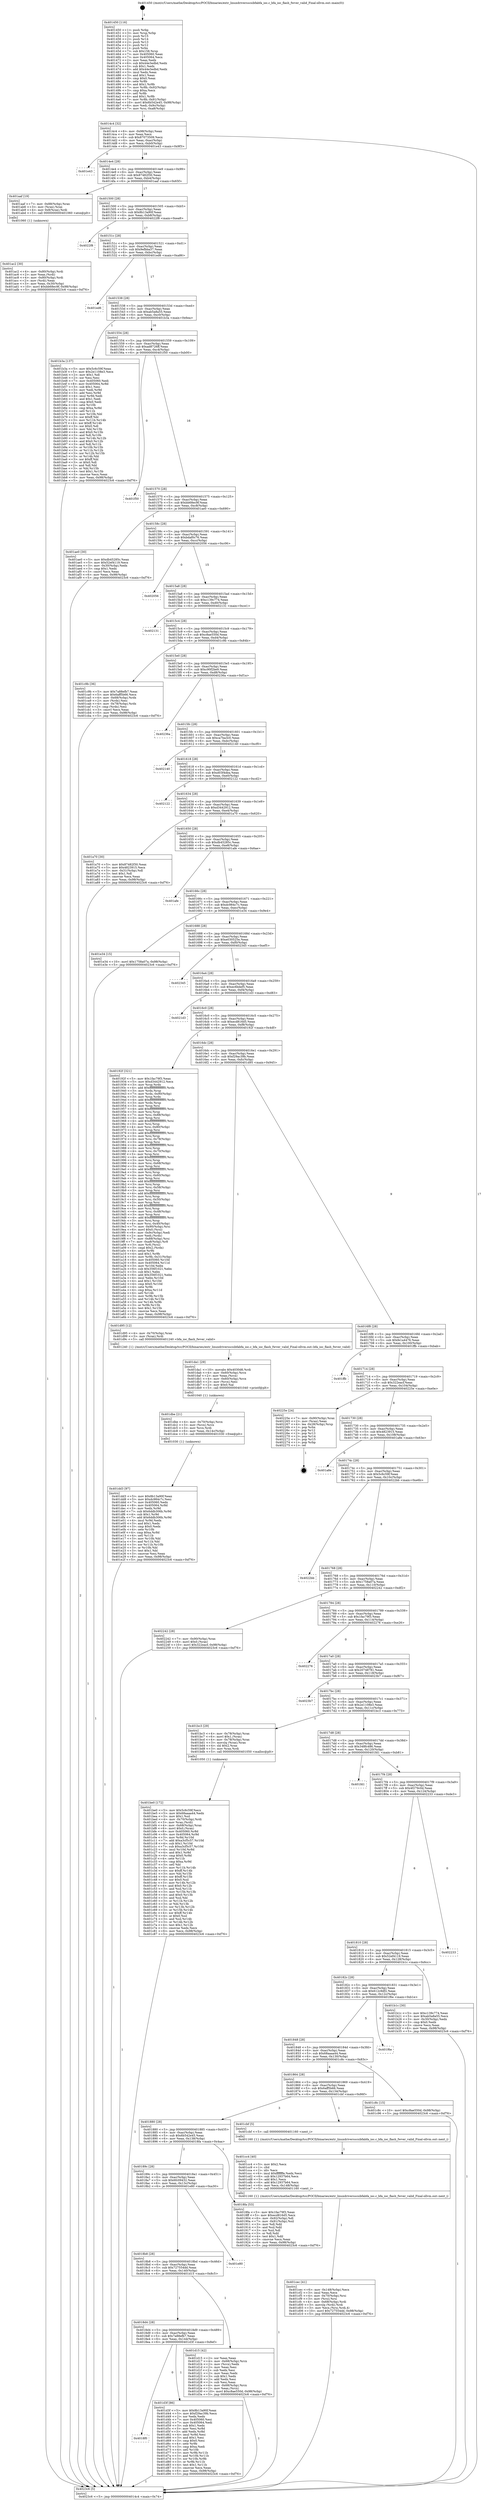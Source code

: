 digraph "0x401450" {
  label = "0x401450 (/mnt/c/Users/mathe/Desktop/tcc/POCII/binaries/extr_linuxdriversscsibfabfa_ioc.c_bfa_ioc_flash_fwver_valid_Final-ollvm.out::main(0))"
  labelloc = "t"
  node[shape=record]

  Entry [label="",width=0.3,height=0.3,shape=circle,fillcolor=black,style=filled]
  "0x4014c4" [label="{
     0x4014c4 [32]\l
     | [instrs]\l
     &nbsp;&nbsp;0x4014c4 \<+6\>: mov -0x98(%rbp),%eax\l
     &nbsp;&nbsp;0x4014ca \<+2\>: mov %eax,%ecx\l
     &nbsp;&nbsp;0x4014cc \<+6\>: sub $0x87073509,%ecx\l
     &nbsp;&nbsp;0x4014d2 \<+6\>: mov %eax,-0xac(%rbp)\l
     &nbsp;&nbsp;0x4014d8 \<+6\>: mov %ecx,-0xb0(%rbp)\l
     &nbsp;&nbsp;0x4014de \<+6\>: je 0000000000401e43 \<main+0x9f3\>\l
  }"]
  "0x401e43" [label="{
     0x401e43\l
  }", style=dashed]
  "0x4014e4" [label="{
     0x4014e4 [28]\l
     | [instrs]\l
     &nbsp;&nbsp;0x4014e4 \<+5\>: jmp 00000000004014e9 \<main+0x99\>\l
     &nbsp;&nbsp;0x4014e9 \<+6\>: mov -0xac(%rbp),%eax\l
     &nbsp;&nbsp;0x4014ef \<+5\>: sub $0x87482f30,%eax\l
     &nbsp;&nbsp;0x4014f4 \<+6\>: mov %eax,-0xb4(%rbp)\l
     &nbsp;&nbsp;0x4014fa \<+6\>: je 0000000000401aaf \<main+0x65f\>\l
  }"]
  Exit [label="",width=0.3,height=0.3,shape=circle,fillcolor=black,style=filled,peripheries=2]
  "0x401aaf" [label="{
     0x401aaf [19]\l
     | [instrs]\l
     &nbsp;&nbsp;0x401aaf \<+7\>: mov -0x88(%rbp),%rax\l
     &nbsp;&nbsp;0x401ab6 \<+3\>: mov (%rax),%rax\l
     &nbsp;&nbsp;0x401ab9 \<+4\>: mov 0x8(%rax),%rdi\l
     &nbsp;&nbsp;0x401abd \<+5\>: call 0000000000401060 \<atoi@plt\>\l
     | [calls]\l
     &nbsp;&nbsp;0x401060 \{1\} (unknown)\l
  }"]
  "0x401500" [label="{
     0x401500 [28]\l
     | [instrs]\l
     &nbsp;&nbsp;0x401500 \<+5\>: jmp 0000000000401505 \<main+0xb5\>\l
     &nbsp;&nbsp;0x401505 \<+6\>: mov -0xac(%rbp),%eax\l
     &nbsp;&nbsp;0x40150b \<+5\>: sub $0x8b13a90f,%eax\l
     &nbsp;&nbsp;0x401510 \<+6\>: mov %eax,-0xb8(%rbp)\l
     &nbsp;&nbsp;0x401516 \<+6\>: je 00000000004022f8 \<main+0xea8\>\l
  }"]
  "0x401dd3" [label="{
     0x401dd3 [97]\l
     | [instrs]\l
     &nbsp;&nbsp;0x401dd3 \<+5\>: mov $0x8b13a90f,%eax\l
     &nbsp;&nbsp;0x401dd8 \<+5\>: mov $0xdc984c7c,%esi\l
     &nbsp;&nbsp;0x401ddd \<+7\>: mov 0x405060,%edx\l
     &nbsp;&nbsp;0x401de4 \<+8\>: mov 0x405064,%r8d\l
     &nbsp;&nbsp;0x401dec \<+3\>: mov %edx,%r9d\l
     &nbsp;&nbsp;0x401def \<+7\>: sub $0x6ddb306b,%r9d\l
     &nbsp;&nbsp;0x401df6 \<+4\>: sub $0x1,%r9d\l
     &nbsp;&nbsp;0x401dfa \<+7\>: add $0x6ddb306b,%r9d\l
     &nbsp;&nbsp;0x401e01 \<+4\>: imul %r9d,%edx\l
     &nbsp;&nbsp;0x401e05 \<+3\>: and $0x1,%edx\l
     &nbsp;&nbsp;0x401e08 \<+3\>: cmp $0x0,%edx\l
     &nbsp;&nbsp;0x401e0b \<+4\>: sete %r10b\l
     &nbsp;&nbsp;0x401e0f \<+4\>: cmp $0xa,%r8d\l
     &nbsp;&nbsp;0x401e13 \<+4\>: setl %r11b\l
     &nbsp;&nbsp;0x401e17 \<+3\>: mov %r10b,%bl\l
     &nbsp;&nbsp;0x401e1a \<+3\>: and %r11b,%bl\l
     &nbsp;&nbsp;0x401e1d \<+3\>: xor %r11b,%r10b\l
     &nbsp;&nbsp;0x401e20 \<+3\>: or %r10b,%bl\l
     &nbsp;&nbsp;0x401e23 \<+3\>: test $0x1,%bl\l
     &nbsp;&nbsp;0x401e26 \<+3\>: cmovne %esi,%eax\l
     &nbsp;&nbsp;0x401e29 \<+6\>: mov %eax,-0x98(%rbp)\l
     &nbsp;&nbsp;0x401e2f \<+5\>: jmp 00000000004023c6 \<main+0xf76\>\l
  }"]
  "0x4022f8" [label="{
     0x4022f8\l
  }", style=dashed]
  "0x40151c" [label="{
     0x40151c [28]\l
     | [instrs]\l
     &nbsp;&nbsp;0x40151c \<+5\>: jmp 0000000000401521 \<main+0xd1\>\l
     &nbsp;&nbsp;0x401521 \<+6\>: mov -0xac(%rbp),%eax\l
     &nbsp;&nbsp;0x401527 \<+5\>: sub $0x9efbba37,%eax\l
     &nbsp;&nbsp;0x40152c \<+6\>: mov %eax,-0xbc(%rbp)\l
     &nbsp;&nbsp;0x401532 \<+6\>: je 0000000000401ed6 \<main+0xa86\>\l
  }"]
  "0x401dbe" [label="{
     0x401dbe [21]\l
     | [instrs]\l
     &nbsp;&nbsp;0x401dbe \<+4\>: mov -0x70(%rbp),%rcx\l
     &nbsp;&nbsp;0x401dc2 \<+3\>: mov (%rcx),%rcx\l
     &nbsp;&nbsp;0x401dc5 \<+3\>: mov %rcx,%rdi\l
     &nbsp;&nbsp;0x401dc8 \<+6\>: mov %eax,-0x14c(%rbp)\l
     &nbsp;&nbsp;0x401dce \<+5\>: call 0000000000401030 \<free@plt\>\l
     | [calls]\l
     &nbsp;&nbsp;0x401030 \{1\} (unknown)\l
  }"]
  "0x401ed6" [label="{
     0x401ed6\l
  }", style=dashed]
  "0x401538" [label="{
     0x401538 [28]\l
     | [instrs]\l
     &nbsp;&nbsp;0x401538 \<+5\>: jmp 000000000040153d \<main+0xed\>\l
     &nbsp;&nbsp;0x40153d \<+6\>: mov -0xac(%rbp),%eax\l
     &nbsp;&nbsp;0x401543 \<+5\>: sub $0xab5a8a55,%eax\l
     &nbsp;&nbsp;0x401548 \<+6\>: mov %eax,-0xc0(%rbp)\l
     &nbsp;&nbsp;0x40154e \<+6\>: je 0000000000401b3a \<main+0x6ea\>\l
  }"]
  "0x401da1" [label="{
     0x401da1 [29]\l
     | [instrs]\l
     &nbsp;&nbsp;0x401da1 \<+10\>: movabs $0x4030d6,%rdi\l
     &nbsp;&nbsp;0x401dab \<+4\>: mov -0x60(%rbp),%rcx\l
     &nbsp;&nbsp;0x401daf \<+2\>: mov %eax,(%rcx)\l
     &nbsp;&nbsp;0x401db1 \<+4\>: mov -0x60(%rbp),%rcx\l
     &nbsp;&nbsp;0x401db5 \<+2\>: mov (%rcx),%esi\l
     &nbsp;&nbsp;0x401db7 \<+2\>: mov $0x0,%al\l
     &nbsp;&nbsp;0x401db9 \<+5\>: call 0000000000401040 \<printf@plt\>\l
     | [calls]\l
     &nbsp;&nbsp;0x401040 \{1\} (unknown)\l
  }"]
  "0x401b3a" [label="{
     0x401b3a [137]\l
     | [instrs]\l
     &nbsp;&nbsp;0x401b3a \<+5\>: mov $0x5c6c59f,%eax\l
     &nbsp;&nbsp;0x401b3f \<+5\>: mov $0x2e1108e3,%ecx\l
     &nbsp;&nbsp;0x401b44 \<+2\>: mov $0x1,%dl\l
     &nbsp;&nbsp;0x401b46 \<+2\>: xor %esi,%esi\l
     &nbsp;&nbsp;0x401b48 \<+7\>: mov 0x405060,%edi\l
     &nbsp;&nbsp;0x401b4f \<+8\>: mov 0x405064,%r8d\l
     &nbsp;&nbsp;0x401b57 \<+3\>: sub $0x1,%esi\l
     &nbsp;&nbsp;0x401b5a \<+3\>: mov %edi,%r9d\l
     &nbsp;&nbsp;0x401b5d \<+3\>: add %esi,%r9d\l
     &nbsp;&nbsp;0x401b60 \<+4\>: imul %r9d,%edi\l
     &nbsp;&nbsp;0x401b64 \<+3\>: and $0x1,%edi\l
     &nbsp;&nbsp;0x401b67 \<+3\>: cmp $0x0,%edi\l
     &nbsp;&nbsp;0x401b6a \<+4\>: sete %r10b\l
     &nbsp;&nbsp;0x401b6e \<+4\>: cmp $0xa,%r8d\l
     &nbsp;&nbsp;0x401b72 \<+4\>: setl %r11b\l
     &nbsp;&nbsp;0x401b76 \<+3\>: mov %r10b,%bl\l
     &nbsp;&nbsp;0x401b79 \<+3\>: xor $0xff,%bl\l
     &nbsp;&nbsp;0x401b7c \<+3\>: mov %r11b,%r14b\l
     &nbsp;&nbsp;0x401b7f \<+4\>: xor $0xff,%r14b\l
     &nbsp;&nbsp;0x401b83 \<+3\>: xor $0x0,%dl\l
     &nbsp;&nbsp;0x401b86 \<+3\>: mov %bl,%r15b\l
     &nbsp;&nbsp;0x401b89 \<+4\>: and $0x0,%r15b\l
     &nbsp;&nbsp;0x401b8d \<+3\>: and %dl,%r10b\l
     &nbsp;&nbsp;0x401b90 \<+3\>: mov %r14b,%r12b\l
     &nbsp;&nbsp;0x401b93 \<+4\>: and $0x0,%r12b\l
     &nbsp;&nbsp;0x401b97 \<+3\>: and %dl,%r11b\l
     &nbsp;&nbsp;0x401b9a \<+3\>: or %r10b,%r15b\l
     &nbsp;&nbsp;0x401b9d \<+3\>: or %r11b,%r12b\l
     &nbsp;&nbsp;0x401ba0 \<+3\>: xor %r12b,%r15b\l
     &nbsp;&nbsp;0x401ba3 \<+3\>: or %r14b,%bl\l
     &nbsp;&nbsp;0x401ba6 \<+3\>: xor $0xff,%bl\l
     &nbsp;&nbsp;0x401ba9 \<+3\>: or $0x0,%dl\l
     &nbsp;&nbsp;0x401bac \<+2\>: and %dl,%bl\l
     &nbsp;&nbsp;0x401bae \<+3\>: or %bl,%r15b\l
     &nbsp;&nbsp;0x401bb1 \<+4\>: test $0x1,%r15b\l
     &nbsp;&nbsp;0x401bb5 \<+3\>: cmovne %ecx,%eax\l
     &nbsp;&nbsp;0x401bb8 \<+6\>: mov %eax,-0x98(%rbp)\l
     &nbsp;&nbsp;0x401bbe \<+5\>: jmp 00000000004023c6 \<main+0xf76\>\l
  }"]
  "0x401554" [label="{
     0x401554 [28]\l
     | [instrs]\l
     &nbsp;&nbsp;0x401554 \<+5\>: jmp 0000000000401559 \<main+0x109\>\l
     &nbsp;&nbsp;0x401559 \<+6\>: mov -0xac(%rbp),%eax\l
     &nbsp;&nbsp;0x40155f \<+5\>: sub $0xad8726ff,%eax\l
     &nbsp;&nbsp;0x401564 \<+6\>: mov %eax,-0xc4(%rbp)\l
     &nbsp;&nbsp;0x40156a \<+6\>: je 0000000000401f50 \<main+0xb00\>\l
  }"]
  "0x4018f0" [label="{
     0x4018f0\l
  }", style=dashed]
  "0x401f50" [label="{
     0x401f50\l
  }", style=dashed]
  "0x401570" [label="{
     0x401570 [28]\l
     | [instrs]\l
     &nbsp;&nbsp;0x401570 \<+5\>: jmp 0000000000401575 \<main+0x125\>\l
     &nbsp;&nbsp;0x401575 \<+6\>: mov -0xac(%rbp),%eax\l
     &nbsp;&nbsp;0x40157b \<+5\>: sub $0xbb68ec9f,%eax\l
     &nbsp;&nbsp;0x401580 \<+6\>: mov %eax,-0xc8(%rbp)\l
     &nbsp;&nbsp;0x401586 \<+6\>: je 0000000000401ae0 \<main+0x690\>\l
  }"]
  "0x401d3f" [label="{
     0x401d3f [86]\l
     | [instrs]\l
     &nbsp;&nbsp;0x401d3f \<+5\>: mov $0x8b13a90f,%eax\l
     &nbsp;&nbsp;0x401d44 \<+5\>: mov $0xf29ac39b,%ecx\l
     &nbsp;&nbsp;0x401d49 \<+2\>: xor %edx,%edx\l
     &nbsp;&nbsp;0x401d4b \<+7\>: mov 0x405060,%esi\l
     &nbsp;&nbsp;0x401d52 \<+7\>: mov 0x405064,%edi\l
     &nbsp;&nbsp;0x401d59 \<+3\>: sub $0x1,%edx\l
     &nbsp;&nbsp;0x401d5c \<+3\>: mov %esi,%r8d\l
     &nbsp;&nbsp;0x401d5f \<+3\>: add %edx,%r8d\l
     &nbsp;&nbsp;0x401d62 \<+4\>: imul %r8d,%esi\l
     &nbsp;&nbsp;0x401d66 \<+3\>: and $0x1,%esi\l
     &nbsp;&nbsp;0x401d69 \<+3\>: cmp $0x0,%esi\l
     &nbsp;&nbsp;0x401d6c \<+4\>: sete %r9b\l
     &nbsp;&nbsp;0x401d70 \<+3\>: cmp $0xa,%edi\l
     &nbsp;&nbsp;0x401d73 \<+4\>: setl %r10b\l
     &nbsp;&nbsp;0x401d77 \<+3\>: mov %r9b,%r11b\l
     &nbsp;&nbsp;0x401d7a \<+3\>: and %r10b,%r11b\l
     &nbsp;&nbsp;0x401d7d \<+3\>: xor %r10b,%r9b\l
     &nbsp;&nbsp;0x401d80 \<+3\>: or %r9b,%r11b\l
     &nbsp;&nbsp;0x401d83 \<+4\>: test $0x1,%r11b\l
     &nbsp;&nbsp;0x401d87 \<+3\>: cmovne %ecx,%eax\l
     &nbsp;&nbsp;0x401d8a \<+6\>: mov %eax,-0x98(%rbp)\l
     &nbsp;&nbsp;0x401d90 \<+5\>: jmp 00000000004023c6 \<main+0xf76\>\l
  }"]
  "0x401ae0" [label="{
     0x401ae0 [30]\l
     | [instrs]\l
     &nbsp;&nbsp;0x401ae0 \<+5\>: mov $0xdb45285c,%eax\l
     &nbsp;&nbsp;0x401ae5 \<+5\>: mov $0x52ef4119,%ecx\l
     &nbsp;&nbsp;0x401aea \<+3\>: mov -0x30(%rbp),%edx\l
     &nbsp;&nbsp;0x401aed \<+3\>: cmp $0x1,%edx\l
     &nbsp;&nbsp;0x401af0 \<+3\>: cmovl %ecx,%eax\l
     &nbsp;&nbsp;0x401af3 \<+6\>: mov %eax,-0x98(%rbp)\l
     &nbsp;&nbsp;0x401af9 \<+5\>: jmp 00000000004023c6 \<main+0xf76\>\l
  }"]
  "0x40158c" [label="{
     0x40158c [28]\l
     | [instrs]\l
     &nbsp;&nbsp;0x40158c \<+5\>: jmp 0000000000401591 \<main+0x141\>\l
     &nbsp;&nbsp;0x401591 \<+6\>: mov -0xac(%rbp),%eax\l
     &nbsp;&nbsp;0x401597 \<+5\>: sub $0xbdaf0c76,%eax\l
     &nbsp;&nbsp;0x40159c \<+6\>: mov %eax,-0xcc(%rbp)\l
     &nbsp;&nbsp;0x4015a2 \<+6\>: je 0000000000402056 \<main+0xc06\>\l
  }"]
  "0x4018d4" [label="{
     0x4018d4 [28]\l
     | [instrs]\l
     &nbsp;&nbsp;0x4018d4 \<+5\>: jmp 00000000004018d9 \<main+0x489\>\l
     &nbsp;&nbsp;0x4018d9 \<+6\>: mov -0xac(%rbp),%eax\l
     &nbsp;&nbsp;0x4018df \<+5\>: sub $0x7a88efb7,%eax\l
     &nbsp;&nbsp;0x4018e4 \<+6\>: mov %eax,-0x144(%rbp)\l
     &nbsp;&nbsp;0x4018ea \<+6\>: je 0000000000401d3f \<main+0x8ef\>\l
  }"]
  "0x402056" [label="{
     0x402056\l
  }", style=dashed]
  "0x4015a8" [label="{
     0x4015a8 [28]\l
     | [instrs]\l
     &nbsp;&nbsp;0x4015a8 \<+5\>: jmp 00000000004015ad \<main+0x15d\>\l
     &nbsp;&nbsp;0x4015ad \<+6\>: mov -0xac(%rbp),%eax\l
     &nbsp;&nbsp;0x4015b3 \<+5\>: sub $0xc139c774,%eax\l
     &nbsp;&nbsp;0x4015b8 \<+6\>: mov %eax,-0xd0(%rbp)\l
     &nbsp;&nbsp;0x4015be \<+6\>: je 0000000000402131 \<main+0xce1\>\l
  }"]
  "0x401d15" [label="{
     0x401d15 [42]\l
     | [instrs]\l
     &nbsp;&nbsp;0x401d15 \<+2\>: xor %eax,%eax\l
     &nbsp;&nbsp;0x401d17 \<+4\>: mov -0x68(%rbp),%rcx\l
     &nbsp;&nbsp;0x401d1b \<+2\>: mov (%rcx),%edx\l
     &nbsp;&nbsp;0x401d1d \<+2\>: mov %eax,%esi\l
     &nbsp;&nbsp;0x401d1f \<+2\>: sub %edx,%esi\l
     &nbsp;&nbsp;0x401d21 \<+2\>: mov %eax,%edx\l
     &nbsp;&nbsp;0x401d23 \<+3\>: sub $0x1,%edx\l
     &nbsp;&nbsp;0x401d26 \<+2\>: add %edx,%esi\l
     &nbsp;&nbsp;0x401d28 \<+2\>: sub %esi,%eax\l
     &nbsp;&nbsp;0x401d2a \<+4\>: mov -0x68(%rbp),%rcx\l
     &nbsp;&nbsp;0x401d2e \<+2\>: mov %eax,(%rcx)\l
     &nbsp;&nbsp;0x401d30 \<+10\>: movl $0xc8ae550d,-0x98(%rbp)\l
     &nbsp;&nbsp;0x401d3a \<+5\>: jmp 00000000004023c6 \<main+0xf76\>\l
  }"]
  "0x402131" [label="{
     0x402131\l
  }", style=dashed]
  "0x4015c4" [label="{
     0x4015c4 [28]\l
     | [instrs]\l
     &nbsp;&nbsp;0x4015c4 \<+5\>: jmp 00000000004015c9 \<main+0x179\>\l
     &nbsp;&nbsp;0x4015c9 \<+6\>: mov -0xac(%rbp),%eax\l
     &nbsp;&nbsp;0x4015cf \<+5\>: sub $0xc8ae550d,%eax\l
     &nbsp;&nbsp;0x4015d4 \<+6\>: mov %eax,-0xd4(%rbp)\l
     &nbsp;&nbsp;0x4015da \<+6\>: je 0000000000401c9b \<main+0x84b\>\l
  }"]
  "0x4018b8" [label="{
     0x4018b8 [28]\l
     | [instrs]\l
     &nbsp;&nbsp;0x4018b8 \<+5\>: jmp 00000000004018bd \<main+0x46d\>\l
     &nbsp;&nbsp;0x4018bd \<+6\>: mov -0xac(%rbp),%eax\l
     &nbsp;&nbsp;0x4018c3 \<+5\>: sub $0x727554dd,%eax\l
     &nbsp;&nbsp;0x4018c8 \<+6\>: mov %eax,-0x140(%rbp)\l
     &nbsp;&nbsp;0x4018ce \<+6\>: je 0000000000401d15 \<main+0x8c5\>\l
  }"]
  "0x401c9b" [label="{
     0x401c9b [36]\l
     | [instrs]\l
     &nbsp;&nbsp;0x401c9b \<+5\>: mov $0x7a88efb7,%eax\l
     &nbsp;&nbsp;0x401ca0 \<+5\>: mov $0x6aff5b66,%ecx\l
     &nbsp;&nbsp;0x401ca5 \<+4\>: mov -0x68(%rbp),%rdx\l
     &nbsp;&nbsp;0x401ca9 \<+2\>: mov (%rdx),%esi\l
     &nbsp;&nbsp;0x401cab \<+4\>: mov -0x78(%rbp),%rdx\l
     &nbsp;&nbsp;0x401caf \<+2\>: cmp (%rdx),%esi\l
     &nbsp;&nbsp;0x401cb1 \<+3\>: cmovl %ecx,%eax\l
     &nbsp;&nbsp;0x401cb4 \<+6\>: mov %eax,-0x98(%rbp)\l
     &nbsp;&nbsp;0x401cba \<+5\>: jmp 00000000004023c6 \<main+0xf76\>\l
  }"]
  "0x4015e0" [label="{
     0x4015e0 [28]\l
     | [instrs]\l
     &nbsp;&nbsp;0x4015e0 \<+5\>: jmp 00000000004015e5 \<main+0x195\>\l
     &nbsp;&nbsp;0x4015e5 \<+6\>: mov -0xac(%rbp),%eax\l
     &nbsp;&nbsp;0x4015eb \<+5\>: sub $0xc90f2be9,%eax\l
     &nbsp;&nbsp;0x4015f0 \<+6\>: mov %eax,-0xd8(%rbp)\l
     &nbsp;&nbsp;0x4015f6 \<+6\>: je 000000000040236a \<main+0xf1a\>\l
  }"]
  "0x401e80" [label="{
     0x401e80\l
  }", style=dashed]
  "0x40236a" [label="{
     0x40236a\l
  }", style=dashed]
  "0x4015fc" [label="{
     0x4015fc [28]\l
     | [instrs]\l
     &nbsp;&nbsp;0x4015fc \<+5\>: jmp 0000000000401601 \<main+0x1b1\>\l
     &nbsp;&nbsp;0x401601 \<+6\>: mov -0xac(%rbp),%eax\l
     &nbsp;&nbsp;0x401607 \<+5\>: sub $0xca7ba3c0,%eax\l
     &nbsp;&nbsp;0x40160c \<+6\>: mov %eax,-0xdc(%rbp)\l
     &nbsp;&nbsp;0x401612 \<+6\>: je 0000000000402140 \<main+0xcf0\>\l
  }"]
  "0x401cec" [label="{
     0x401cec [41]\l
     | [instrs]\l
     &nbsp;&nbsp;0x401cec \<+6\>: mov -0x148(%rbp),%ecx\l
     &nbsp;&nbsp;0x401cf2 \<+3\>: imul %eax,%ecx\l
     &nbsp;&nbsp;0x401cf5 \<+4\>: mov -0x70(%rbp),%rsi\l
     &nbsp;&nbsp;0x401cf9 \<+3\>: mov (%rsi),%rsi\l
     &nbsp;&nbsp;0x401cfc \<+4\>: mov -0x68(%rbp),%rdi\l
     &nbsp;&nbsp;0x401d00 \<+3\>: movslq (%rdi),%rdi\l
     &nbsp;&nbsp;0x401d03 \<+3\>: mov %ecx,(%rsi,%rdi,4)\l
     &nbsp;&nbsp;0x401d06 \<+10\>: movl $0x727554dd,-0x98(%rbp)\l
     &nbsp;&nbsp;0x401d10 \<+5\>: jmp 00000000004023c6 \<main+0xf76\>\l
  }"]
  "0x402140" [label="{
     0x402140\l
  }", style=dashed]
  "0x401618" [label="{
     0x401618 [28]\l
     | [instrs]\l
     &nbsp;&nbsp;0x401618 \<+5\>: jmp 000000000040161d \<main+0x1cd\>\l
     &nbsp;&nbsp;0x40161d \<+6\>: mov -0xac(%rbp),%eax\l
     &nbsp;&nbsp;0x401623 \<+5\>: sub $0xd03f4dea,%eax\l
     &nbsp;&nbsp;0x401628 \<+6\>: mov %eax,-0xe0(%rbp)\l
     &nbsp;&nbsp;0x40162e \<+6\>: je 0000000000402122 \<main+0xcd2\>\l
  }"]
  "0x401cc4" [label="{
     0x401cc4 [40]\l
     | [instrs]\l
     &nbsp;&nbsp;0x401cc4 \<+5\>: mov $0x2,%ecx\l
     &nbsp;&nbsp;0x401cc9 \<+1\>: cltd\l
     &nbsp;&nbsp;0x401cca \<+2\>: idiv %ecx\l
     &nbsp;&nbsp;0x401ccc \<+6\>: imul $0xfffffffe,%edx,%ecx\l
     &nbsp;&nbsp;0x401cd2 \<+6\>: sub $0x12937b64,%ecx\l
     &nbsp;&nbsp;0x401cd8 \<+3\>: add $0x1,%ecx\l
     &nbsp;&nbsp;0x401cdb \<+6\>: add $0x12937b64,%ecx\l
     &nbsp;&nbsp;0x401ce1 \<+6\>: mov %ecx,-0x148(%rbp)\l
     &nbsp;&nbsp;0x401ce7 \<+5\>: call 0000000000401160 \<next_i\>\l
     | [calls]\l
     &nbsp;&nbsp;0x401160 \{1\} (/mnt/c/Users/mathe/Desktop/tcc/POCII/binaries/extr_linuxdriversscsibfabfa_ioc.c_bfa_ioc_flash_fwver_valid_Final-ollvm.out::next_i)\l
  }"]
  "0x402122" [label="{
     0x402122\l
  }", style=dashed]
  "0x401634" [label="{
     0x401634 [28]\l
     | [instrs]\l
     &nbsp;&nbsp;0x401634 \<+5\>: jmp 0000000000401639 \<main+0x1e9\>\l
     &nbsp;&nbsp;0x401639 \<+6\>: mov -0xac(%rbp),%eax\l
     &nbsp;&nbsp;0x40163f \<+5\>: sub $0xd3442912,%eax\l
     &nbsp;&nbsp;0x401644 \<+6\>: mov %eax,-0xe4(%rbp)\l
     &nbsp;&nbsp;0x40164a \<+6\>: je 0000000000401a70 \<main+0x620\>\l
  }"]
  "0x401be0" [label="{
     0x401be0 [172]\l
     | [instrs]\l
     &nbsp;&nbsp;0x401be0 \<+5\>: mov $0x5c6c59f,%ecx\l
     &nbsp;&nbsp;0x401be5 \<+5\>: mov $0x68aaaa44,%edx\l
     &nbsp;&nbsp;0x401bea \<+3\>: mov $0x1,%sil\l
     &nbsp;&nbsp;0x401bed \<+4\>: mov -0x70(%rbp),%rdi\l
     &nbsp;&nbsp;0x401bf1 \<+3\>: mov %rax,(%rdi)\l
     &nbsp;&nbsp;0x401bf4 \<+4\>: mov -0x68(%rbp),%rax\l
     &nbsp;&nbsp;0x401bf8 \<+6\>: movl $0x0,(%rax)\l
     &nbsp;&nbsp;0x401bfe \<+8\>: mov 0x405060,%r8d\l
     &nbsp;&nbsp;0x401c06 \<+8\>: mov 0x405064,%r9d\l
     &nbsp;&nbsp;0x401c0e \<+3\>: mov %r8d,%r10d\l
     &nbsp;&nbsp;0x401c11 \<+7\>: add $0xa3cf5c57,%r10d\l
     &nbsp;&nbsp;0x401c18 \<+4\>: sub $0x1,%r10d\l
     &nbsp;&nbsp;0x401c1c \<+7\>: sub $0xa3cf5c57,%r10d\l
     &nbsp;&nbsp;0x401c23 \<+4\>: imul %r10d,%r8d\l
     &nbsp;&nbsp;0x401c27 \<+4\>: and $0x1,%r8d\l
     &nbsp;&nbsp;0x401c2b \<+4\>: cmp $0x0,%r8d\l
     &nbsp;&nbsp;0x401c2f \<+4\>: sete %r11b\l
     &nbsp;&nbsp;0x401c33 \<+4\>: cmp $0xa,%r9d\l
     &nbsp;&nbsp;0x401c37 \<+3\>: setl %bl\l
     &nbsp;&nbsp;0x401c3a \<+3\>: mov %r11b,%r14b\l
     &nbsp;&nbsp;0x401c3d \<+4\>: xor $0xff,%r14b\l
     &nbsp;&nbsp;0x401c41 \<+3\>: mov %bl,%r15b\l
     &nbsp;&nbsp;0x401c44 \<+4\>: xor $0xff,%r15b\l
     &nbsp;&nbsp;0x401c48 \<+4\>: xor $0x0,%sil\l
     &nbsp;&nbsp;0x401c4c \<+3\>: mov %r14b,%r12b\l
     &nbsp;&nbsp;0x401c4f \<+4\>: and $0x0,%r12b\l
     &nbsp;&nbsp;0x401c53 \<+3\>: and %sil,%r11b\l
     &nbsp;&nbsp;0x401c56 \<+3\>: mov %r15b,%r13b\l
     &nbsp;&nbsp;0x401c59 \<+4\>: and $0x0,%r13b\l
     &nbsp;&nbsp;0x401c5d \<+3\>: and %sil,%bl\l
     &nbsp;&nbsp;0x401c60 \<+3\>: or %r11b,%r12b\l
     &nbsp;&nbsp;0x401c63 \<+3\>: or %bl,%r13b\l
     &nbsp;&nbsp;0x401c66 \<+3\>: xor %r13b,%r12b\l
     &nbsp;&nbsp;0x401c69 \<+3\>: or %r15b,%r14b\l
     &nbsp;&nbsp;0x401c6c \<+4\>: xor $0xff,%r14b\l
     &nbsp;&nbsp;0x401c70 \<+4\>: or $0x0,%sil\l
     &nbsp;&nbsp;0x401c74 \<+3\>: and %sil,%r14b\l
     &nbsp;&nbsp;0x401c77 \<+3\>: or %r14b,%r12b\l
     &nbsp;&nbsp;0x401c7a \<+4\>: test $0x1,%r12b\l
     &nbsp;&nbsp;0x401c7e \<+3\>: cmovne %edx,%ecx\l
     &nbsp;&nbsp;0x401c81 \<+6\>: mov %ecx,-0x98(%rbp)\l
     &nbsp;&nbsp;0x401c87 \<+5\>: jmp 00000000004023c6 \<main+0xf76\>\l
  }"]
  "0x401a70" [label="{
     0x401a70 [30]\l
     | [instrs]\l
     &nbsp;&nbsp;0x401a70 \<+5\>: mov $0x87482f30,%eax\l
     &nbsp;&nbsp;0x401a75 \<+5\>: mov $0x4823915,%ecx\l
     &nbsp;&nbsp;0x401a7a \<+3\>: mov -0x31(%rbp),%dl\l
     &nbsp;&nbsp;0x401a7d \<+3\>: test $0x1,%dl\l
     &nbsp;&nbsp;0x401a80 \<+3\>: cmovne %ecx,%eax\l
     &nbsp;&nbsp;0x401a83 \<+6\>: mov %eax,-0x98(%rbp)\l
     &nbsp;&nbsp;0x401a89 \<+5\>: jmp 00000000004023c6 \<main+0xf76\>\l
  }"]
  "0x401650" [label="{
     0x401650 [28]\l
     | [instrs]\l
     &nbsp;&nbsp;0x401650 \<+5\>: jmp 0000000000401655 \<main+0x205\>\l
     &nbsp;&nbsp;0x401655 \<+6\>: mov -0xac(%rbp),%eax\l
     &nbsp;&nbsp;0x40165b \<+5\>: sub $0xdb45285c,%eax\l
     &nbsp;&nbsp;0x401660 \<+6\>: mov %eax,-0xe8(%rbp)\l
     &nbsp;&nbsp;0x401666 \<+6\>: je 0000000000401afe \<main+0x6ae\>\l
  }"]
  "0x401ac2" [label="{
     0x401ac2 [30]\l
     | [instrs]\l
     &nbsp;&nbsp;0x401ac2 \<+4\>: mov -0x80(%rbp),%rdi\l
     &nbsp;&nbsp;0x401ac6 \<+2\>: mov %eax,(%rdi)\l
     &nbsp;&nbsp;0x401ac8 \<+4\>: mov -0x80(%rbp),%rdi\l
     &nbsp;&nbsp;0x401acc \<+2\>: mov (%rdi),%eax\l
     &nbsp;&nbsp;0x401ace \<+3\>: mov %eax,-0x30(%rbp)\l
     &nbsp;&nbsp;0x401ad1 \<+10\>: movl $0xbb68ec9f,-0x98(%rbp)\l
     &nbsp;&nbsp;0x401adb \<+5\>: jmp 00000000004023c6 \<main+0xf76\>\l
  }"]
  "0x401afe" [label="{
     0x401afe\l
  }", style=dashed]
  "0x40166c" [label="{
     0x40166c [28]\l
     | [instrs]\l
     &nbsp;&nbsp;0x40166c \<+5\>: jmp 0000000000401671 \<main+0x221\>\l
     &nbsp;&nbsp;0x401671 \<+6\>: mov -0xac(%rbp),%eax\l
     &nbsp;&nbsp;0x401677 \<+5\>: sub $0xdc984c7c,%eax\l
     &nbsp;&nbsp;0x40167c \<+6\>: mov %eax,-0xec(%rbp)\l
     &nbsp;&nbsp;0x401682 \<+6\>: je 0000000000401e34 \<main+0x9e4\>\l
  }"]
  "0x401450" [label="{
     0x401450 [116]\l
     | [instrs]\l
     &nbsp;&nbsp;0x401450 \<+1\>: push %rbp\l
     &nbsp;&nbsp;0x401451 \<+3\>: mov %rsp,%rbp\l
     &nbsp;&nbsp;0x401454 \<+2\>: push %r15\l
     &nbsp;&nbsp;0x401456 \<+2\>: push %r14\l
     &nbsp;&nbsp;0x401458 \<+2\>: push %r13\l
     &nbsp;&nbsp;0x40145a \<+2\>: push %r12\l
     &nbsp;&nbsp;0x40145c \<+1\>: push %rbx\l
     &nbsp;&nbsp;0x40145d \<+7\>: sub $0x158,%rsp\l
     &nbsp;&nbsp;0x401464 \<+7\>: mov 0x405060,%eax\l
     &nbsp;&nbsp;0x40146b \<+7\>: mov 0x405064,%ecx\l
     &nbsp;&nbsp;0x401472 \<+2\>: mov %eax,%edx\l
     &nbsp;&nbsp;0x401474 \<+6\>: sub $0x44e3edbd,%edx\l
     &nbsp;&nbsp;0x40147a \<+3\>: sub $0x1,%edx\l
     &nbsp;&nbsp;0x40147d \<+6\>: add $0x44e3edbd,%edx\l
     &nbsp;&nbsp;0x401483 \<+3\>: imul %edx,%eax\l
     &nbsp;&nbsp;0x401486 \<+3\>: and $0x1,%eax\l
     &nbsp;&nbsp;0x401489 \<+3\>: cmp $0x0,%eax\l
     &nbsp;&nbsp;0x40148c \<+4\>: sete %r8b\l
     &nbsp;&nbsp;0x401490 \<+4\>: and $0x1,%r8b\l
     &nbsp;&nbsp;0x401494 \<+7\>: mov %r8b,-0x92(%rbp)\l
     &nbsp;&nbsp;0x40149b \<+3\>: cmp $0xa,%ecx\l
     &nbsp;&nbsp;0x40149e \<+4\>: setl %r8b\l
     &nbsp;&nbsp;0x4014a2 \<+4\>: and $0x1,%r8b\l
     &nbsp;&nbsp;0x4014a6 \<+7\>: mov %r8b,-0x91(%rbp)\l
     &nbsp;&nbsp;0x4014ad \<+10\>: movl $0x6b542e45,-0x98(%rbp)\l
     &nbsp;&nbsp;0x4014b7 \<+6\>: mov %edi,-0x9c(%rbp)\l
     &nbsp;&nbsp;0x4014bd \<+7\>: mov %rsi,-0xa8(%rbp)\l
  }"]
  "0x401e34" [label="{
     0x401e34 [15]\l
     | [instrs]\l
     &nbsp;&nbsp;0x401e34 \<+10\>: movl $0x1758a07a,-0x98(%rbp)\l
     &nbsp;&nbsp;0x401e3e \<+5\>: jmp 00000000004023c6 \<main+0xf76\>\l
  }"]
  "0x401688" [label="{
     0x401688 [28]\l
     | [instrs]\l
     &nbsp;&nbsp;0x401688 \<+5\>: jmp 000000000040168d \<main+0x23d\>\l
     &nbsp;&nbsp;0x40168d \<+6\>: mov -0xac(%rbp),%eax\l
     &nbsp;&nbsp;0x401693 \<+5\>: sub $0xe030525e,%eax\l
     &nbsp;&nbsp;0x401698 \<+6\>: mov %eax,-0xf0(%rbp)\l
     &nbsp;&nbsp;0x40169e \<+6\>: je 0000000000402345 \<main+0xef5\>\l
  }"]
  "0x4023c6" [label="{
     0x4023c6 [5]\l
     | [instrs]\l
     &nbsp;&nbsp;0x4023c6 \<+5\>: jmp 00000000004014c4 \<main+0x74\>\l
  }"]
  "0x402345" [label="{
     0x402345\l
  }", style=dashed]
  "0x4016a4" [label="{
     0x4016a4 [28]\l
     | [instrs]\l
     &nbsp;&nbsp;0x4016a4 \<+5\>: jmp 00000000004016a9 \<main+0x259\>\l
     &nbsp;&nbsp;0x4016a9 \<+6\>: mov -0xac(%rbp),%eax\l
     &nbsp;&nbsp;0x4016af \<+5\>: sub $0xec6bdef5,%eax\l
     &nbsp;&nbsp;0x4016b4 \<+6\>: mov %eax,-0xf4(%rbp)\l
     &nbsp;&nbsp;0x4016ba \<+6\>: je 00000000004021d3 \<main+0xd83\>\l
  }"]
  "0x40189c" [label="{
     0x40189c [28]\l
     | [instrs]\l
     &nbsp;&nbsp;0x40189c \<+5\>: jmp 00000000004018a1 \<main+0x451\>\l
     &nbsp;&nbsp;0x4018a1 \<+6\>: mov -0xac(%rbp),%eax\l
     &nbsp;&nbsp;0x4018a7 \<+5\>: sub $0x6fc09432,%eax\l
     &nbsp;&nbsp;0x4018ac \<+6\>: mov %eax,-0x13c(%rbp)\l
     &nbsp;&nbsp;0x4018b2 \<+6\>: je 0000000000401e80 \<main+0xa30\>\l
  }"]
  "0x4021d3" [label="{
     0x4021d3\l
  }", style=dashed]
  "0x4016c0" [label="{
     0x4016c0 [28]\l
     | [instrs]\l
     &nbsp;&nbsp;0x4016c0 \<+5\>: jmp 00000000004016c5 \<main+0x275\>\l
     &nbsp;&nbsp;0x4016c5 \<+6\>: mov -0xac(%rbp),%eax\l
     &nbsp;&nbsp;0x4016cb \<+5\>: sub $0xecd816d5,%eax\l
     &nbsp;&nbsp;0x4016d0 \<+6\>: mov %eax,-0xf8(%rbp)\l
     &nbsp;&nbsp;0x4016d6 \<+6\>: je 000000000040192f \<main+0x4df\>\l
  }"]
  "0x4018fa" [label="{
     0x4018fa [53]\l
     | [instrs]\l
     &nbsp;&nbsp;0x4018fa \<+5\>: mov $0x1fac79f3,%eax\l
     &nbsp;&nbsp;0x4018ff \<+5\>: mov $0xecd816d5,%ecx\l
     &nbsp;&nbsp;0x401904 \<+6\>: mov -0x92(%rbp),%dl\l
     &nbsp;&nbsp;0x40190a \<+7\>: mov -0x91(%rbp),%sil\l
     &nbsp;&nbsp;0x401911 \<+3\>: mov %dl,%dil\l
     &nbsp;&nbsp;0x401914 \<+3\>: and %sil,%dil\l
     &nbsp;&nbsp;0x401917 \<+3\>: xor %sil,%dl\l
     &nbsp;&nbsp;0x40191a \<+3\>: or %dl,%dil\l
     &nbsp;&nbsp;0x40191d \<+4\>: test $0x1,%dil\l
     &nbsp;&nbsp;0x401921 \<+3\>: cmovne %ecx,%eax\l
     &nbsp;&nbsp;0x401924 \<+6\>: mov %eax,-0x98(%rbp)\l
     &nbsp;&nbsp;0x40192a \<+5\>: jmp 00000000004023c6 \<main+0xf76\>\l
  }"]
  "0x40192f" [label="{
     0x40192f [321]\l
     | [instrs]\l
     &nbsp;&nbsp;0x40192f \<+5\>: mov $0x1fac79f3,%eax\l
     &nbsp;&nbsp;0x401934 \<+5\>: mov $0xd3442912,%ecx\l
     &nbsp;&nbsp;0x401939 \<+3\>: mov %rsp,%rdx\l
     &nbsp;&nbsp;0x40193c \<+4\>: add $0xfffffffffffffff0,%rdx\l
     &nbsp;&nbsp;0x401940 \<+3\>: mov %rdx,%rsp\l
     &nbsp;&nbsp;0x401943 \<+7\>: mov %rdx,-0x90(%rbp)\l
     &nbsp;&nbsp;0x40194a \<+3\>: mov %rsp,%rdx\l
     &nbsp;&nbsp;0x40194d \<+4\>: add $0xfffffffffffffff0,%rdx\l
     &nbsp;&nbsp;0x401951 \<+3\>: mov %rdx,%rsp\l
     &nbsp;&nbsp;0x401954 \<+3\>: mov %rsp,%rsi\l
     &nbsp;&nbsp;0x401957 \<+4\>: add $0xfffffffffffffff0,%rsi\l
     &nbsp;&nbsp;0x40195b \<+3\>: mov %rsi,%rsp\l
     &nbsp;&nbsp;0x40195e \<+7\>: mov %rsi,-0x88(%rbp)\l
     &nbsp;&nbsp;0x401965 \<+3\>: mov %rsp,%rsi\l
     &nbsp;&nbsp;0x401968 \<+4\>: add $0xfffffffffffffff0,%rsi\l
     &nbsp;&nbsp;0x40196c \<+3\>: mov %rsi,%rsp\l
     &nbsp;&nbsp;0x40196f \<+4\>: mov %rsi,-0x80(%rbp)\l
     &nbsp;&nbsp;0x401973 \<+3\>: mov %rsp,%rsi\l
     &nbsp;&nbsp;0x401976 \<+4\>: add $0xfffffffffffffff0,%rsi\l
     &nbsp;&nbsp;0x40197a \<+3\>: mov %rsi,%rsp\l
     &nbsp;&nbsp;0x40197d \<+4\>: mov %rsi,-0x78(%rbp)\l
     &nbsp;&nbsp;0x401981 \<+3\>: mov %rsp,%rsi\l
     &nbsp;&nbsp;0x401984 \<+4\>: add $0xfffffffffffffff0,%rsi\l
     &nbsp;&nbsp;0x401988 \<+3\>: mov %rsi,%rsp\l
     &nbsp;&nbsp;0x40198b \<+4\>: mov %rsi,-0x70(%rbp)\l
     &nbsp;&nbsp;0x40198f \<+3\>: mov %rsp,%rsi\l
     &nbsp;&nbsp;0x401992 \<+4\>: add $0xfffffffffffffff0,%rsi\l
     &nbsp;&nbsp;0x401996 \<+3\>: mov %rsi,%rsp\l
     &nbsp;&nbsp;0x401999 \<+4\>: mov %rsi,-0x68(%rbp)\l
     &nbsp;&nbsp;0x40199d \<+3\>: mov %rsp,%rsi\l
     &nbsp;&nbsp;0x4019a0 \<+4\>: add $0xfffffffffffffff0,%rsi\l
     &nbsp;&nbsp;0x4019a4 \<+3\>: mov %rsi,%rsp\l
     &nbsp;&nbsp;0x4019a7 \<+4\>: mov %rsi,-0x60(%rbp)\l
     &nbsp;&nbsp;0x4019ab \<+3\>: mov %rsp,%rsi\l
     &nbsp;&nbsp;0x4019ae \<+4\>: add $0xfffffffffffffff0,%rsi\l
     &nbsp;&nbsp;0x4019b2 \<+3\>: mov %rsi,%rsp\l
     &nbsp;&nbsp;0x4019b5 \<+4\>: mov %rsi,-0x58(%rbp)\l
     &nbsp;&nbsp;0x4019b9 \<+3\>: mov %rsp,%rsi\l
     &nbsp;&nbsp;0x4019bc \<+4\>: add $0xfffffffffffffff0,%rsi\l
     &nbsp;&nbsp;0x4019c0 \<+3\>: mov %rsi,%rsp\l
     &nbsp;&nbsp;0x4019c3 \<+4\>: mov %rsi,-0x50(%rbp)\l
     &nbsp;&nbsp;0x4019c7 \<+3\>: mov %rsp,%rsi\l
     &nbsp;&nbsp;0x4019ca \<+4\>: add $0xfffffffffffffff0,%rsi\l
     &nbsp;&nbsp;0x4019ce \<+3\>: mov %rsi,%rsp\l
     &nbsp;&nbsp;0x4019d1 \<+4\>: mov %rsi,-0x48(%rbp)\l
     &nbsp;&nbsp;0x4019d5 \<+3\>: mov %rsp,%rsi\l
     &nbsp;&nbsp;0x4019d8 \<+4\>: add $0xfffffffffffffff0,%rsi\l
     &nbsp;&nbsp;0x4019dc \<+3\>: mov %rsi,%rsp\l
     &nbsp;&nbsp;0x4019df \<+4\>: mov %rsi,-0x40(%rbp)\l
     &nbsp;&nbsp;0x4019e3 \<+7\>: mov -0x90(%rbp),%rsi\l
     &nbsp;&nbsp;0x4019ea \<+6\>: movl $0x0,(%rsi)\l
     &nbsp;&nbsp;0x4019f0 \<+6\>: mov -0x9c(%rbp),%edi\l
     &nbsp;&nbsp;0x4019f6 \<+2\>: mov %edi,(%rdx)\l
     &nbsp;&nbsp;0x4019f8 \<+7\>: mov -0x88(%rbp),%rsi\l
     &nbsp;&nbsp;0x4019ff \<+7\>: mov -0xa8(%rbp),%r8\l
     &nbsp;&nbsp;0x401a06 \<+3\>: mov %r8,(%rsi)\l
     &nbsp;&nbsp;0x401a09 \<+3\>: cmpl $0x2,(%rdx)\l
     &nbsp;&nbsp;0x401a0c \<+4\>: setne %r9b\l
     &nbsp;&nbsp;0x401a10 \<+4\>: and $0x1,%r9b\l
     &nbsp;&nbsp;0x401a14 \<+4\>: mov %r9b,-0x31(%rbp)\l
     &nbsp;&nbsp;0x401a18 \<+8\>: mov 0x405060,%r10d\l
     &nbsp;&nbsp;0x401a20 \<+8\>: mov 0x405064,%r11d\l
     &nbsp;&nbsp;0x401a28 \<+3\>: mov %r10d,%ebx\l
     &nbsp;&nbsp;0x401a2b \<+6\>: sub $0x356f1021,%ebx\l
     &nbsp;&nbsp;0x401a31 \<+3\>: sub $0x1,%ebx\l
     &nbsp;&nbsp;0x401a34 \<+6\>: add $0x356f1021,%ebx\l
     &nbsp;&nbsp;0x401a3a \<+4\>: imul %ebx,%r10d\l
     &nbsp;&nbsp;0x401a3e \<+4\>: and $0x1,%r10d\l
     &nbsp;&nbsp;0x401a42 \<+4\>: cmp $0x0,%r10d\l
     &nbsp;&nbsp;0x401a46 \<+4\>: sete %r9b\l
     &nbsp;&nbsp;0x401a4a \<+4\>: cmp $0xa,%r11d\l
     &nbsp;&nbsp;0x401a4e \<+4\>: setl %r14b\l
     &nbsp;&nbsp;0x401a52 \<+3\>: mov %r9b,%r15b\l
     &nbsp;&nbsp;0x401a55 \<+3\>: and %r14b,%r15b\l
     &nbsp;&nbsp;0x401a58 \<+3\>: xor %r14b,%r9b\l
     &nbsp;&nbsp;0x401a5b \<+3\>: or %r9b,%r15b\l
     &nbsp;&nbsp;0x401a5e \<+4\>: test $0x1,%r15b\l
     &nbsp;&nbsp;0x401a62 \<+3\>: cmovne %ecx,%eax\l
     &nbsp;&nbsp;0x401a65 \<+6\>: mov %eax,-0x98(%rbp)\l
     &nbsp;&nbsp;0x401a6b \<+5\>: jmp 00000000004023c6 \<main+0xf76\>\l
  }"]
  "0x4016dc" [label="{
     0x4016dc [28]\l
     | [instrs]\l
     &nbsp;&nbsp;0x4016dc \<+5\>: jmp 00000000004016e1 \<main+0x291\>\l
     &nbsp;&nbsp;0x4016e1 \<+6\>: mov -0xac(%rbp),%eax\l
     &nbsp;&nbsp;0x4016e7 \<+5\>: sub $0xf29ac39b,%eax\l
     &nbsp;&nbsp;0x4016ec \<+6\>: mov %eax,-0xfc(%rbp)\l
     &nbsp;&nbsp;0x4016f2 \<+6\>: je 0000000000401d95 \<main+0x945\>\l
  }"]
  "0x401880" [label="{
     0x401880 [28]\l
     | [instrs]\l
     &nbsp;&nbsp;0x401880 \<+5\>: jmp 0000000000401885 \<main+0x435\>\l
     &nbsp;&nbsp;0x401885 \<+6\>: mov -0xac(%rbp),%eax\l
     &nbsp;&nbsp;0x40188b \<+5\>: sub $0x6b542e45,%eax\l
     &nbsp;&nbsp;0x401890 \<+6\>: mov %eax,-0x138(%rbp)\l
     &nbsp;&nbsp;0x401896 \<+6\>: je 00000000004018fa \<main+0x4aa\>\l
  }"]
  "0x401d95" [label="{
     0x401d95 [12]\l
     | [instrs]\l
     &nbsp;&nbsp;0x401d95 \<+4\>: mov -0x70(%rbp),%rax\l
     &nbsp;&nbsp;0x401d99 \<+3\>: mov (%rax),%rdi\l
     &nbsp;&nbsp;0x401d9c \<+5\>: call 0000000000401240 \<bfa_ioc_flash_fwver_valid\>\l
     | [calls]\l
     &nbsp;&nbsp;0x401240 \{1\} (/mnt/c/Users/mathe/Desktop/tcc/POCII/binaries/extr_linuxdriversscsibfabfa_ioc.c_bfa_ioc_flash_fwver_valid_Final-ollvm.out::bfa_ioc_flash_fwver_valid)\l
  }"]
  "0x4016f8" [label="{
     0x4016f8 [28]\l
     | [instrs]\l
     &nbsp;&nbsp;0x4016f8 \<+5\>: jmp 00000000004016fd \<main+0x2ad\>\l
     &nbsp;&nbsp;0x4016fd \<+6\>: mov -0xac(%rbp),%eax\l
     &nbsp;&nbsp;0x401703 \<+5\>: sub $0xfe1a4476,%eax\l
     &nbsp;&nbsp;0x401708 \<+6\>: mov %eax,-0x100(%rbp)\l
     &nbsp;&nbsp;0x40170e \<+6\>: je 0000000000401ffb \<main+0xbab\>\l
  }"]
  "0x401cbf" [label="{
     0x401cbf [5]\l
     | [instrs]\l
     &nbsp;&nbsp;0x401cbf \<+5\>: call 0000000000401160 \<next_i\>\l
     | [calls]\l
     &nbsp;&nbsp;0x401160 \{1\} (/mnt/c/Users/mathe/Desktop/tcc/POCII/binaries/extr_linuxdriversscsibfabfa_ioc.c_bfa_ioc_flash_fwver_valid_Final-ollvm.out::next_i)\l
  }"]
  "0x401ffb" [label="{
     0x401ffb\l
  }", style=dashed]
  "0x401714" [label="{
     0x401714 [28]\l
     | [instrs]\l
     &nbsp;&nbsp;0x401714 \<+5\>: jmp 0000000000401719 \<main+0x2c9\>\l
     &nbsp;&nbsp;0x401719 \<+6\>: mov -0xac(%rbp),%eax\l
     &nbsp;&nbsp;0x40171f \<+5\>: sub $0x322eacf,%eax\l
     &nbsp;&nbsp;0x401724 \<+6\>: mov %eax,-0x104(%rbp)\l
     &nbsp;&nbsp;0x40172a \<+6\>: je 000000000040225e \<main+0xe0e\>\l
  }"]
  "0x401864" [label="{
     0x401864 [28]\l
     | [instrs]\l
     &nbsp;&nbsp;0x401864 \<+5\>: jmp 0000000000401869 \<main+0x419\>\l
     &nbsp;&nbsp;0x401869 \<+6\>: mov -0xac(%rbp),%eax\l
     &nbsp;&nbsp;0x40186f \<+5\>: sub $0x6aff5b66,%eax\l
     &nbsp;&nbsp;0x401874 \<+6\>: mov %eax,-0x134(%rbp)\l
     &nbsp;&nbsp;0x40187a \<+6\>: je 0000000000401cbf \<main+0x86f\>\l
  }"]
  "0x40225e" [label="{
     0x40225e [24]\l
     | [instrs]\l
     &nbsp;&nbsp;0x40225e \<+7\>: mov -0x90(%rbp),%rax\l
     &nbsp;&nbsp;0x402265 \<+2\>: mov (%rax),%eax\l
     &nbsp;&nbsp;0x402267 \<+4\>: lea -0x28(%rbp),%rsp\l
     &nbsp;&nbsp;0x40226b \<+1\>: pop %rbx\l
     &nbsp;&nbsp;0x40226c \<+2\>: pop %r12\l
     &nbsp;&nbsp;0x40226e \<+2\>: pop %r13\l
     &nbsp;&nbsp;0x402270 \<+2\>: pop %r14\l
     &nbsp;&nbsp;0x402272 \<+2\>: pop %r15\l
     &nbsp;&nbsp;0x402274 \<+1\>: pop %rbp\l
     &nbsp;&nbsp;0x402275 \<+1\>: ret\l
  }"]
  "0x401730" [label="{
     0x401730 [28]\l
     | [instrs]\l
     &nbsp;&nbsp;0x401730 \<+5\>: jmp 0000000000401735 \<main+0x2e5\>\l
     &nbsp;&nbsp;0x401735 \<+6\>: mov -0xac(%rbp),%eax\l
     &nbsp;&nbsp;0x40173b \<+5\>: sub $0x4823915,%eax\l
     &nbsp;&nbsp;0x401740 \<+6\>: mov %eax,-0x108(%rbp)\l
     &nbsp;&nbsp;0x401746 \<+6\>: je 0000000000401a8e \<main+0x63e\>\l
  }"]
  "0x401c8c" [label="{
     0x401c8c [15]\l
     | [instrs]\l
     &nbsp;&nbsp;0x401c8c \<+10\>: movl $0xc8ae550d,-0x98(%rbp)\l
     &nbsp;&nbsp;0x401c96 \<+5\>: jmp 00000000004023c6 \<main+0xf76\>\l
  }"]
  "0x401a8e" [label="{
     0x401a8e\l
  }", style=dashed]
  "0x40174c" [label="{
     0x40174c [28]\l
     | [instrs]\l
     &nbsp;&nbsp;0x40174c \<+5\>: jmp 0000000000401751 \<main+0x301\>\l
     &nbsp;&nbsp;0x401751 \<+6\>: mov -0xac(%rbp),%eax\l
     &nbsp;&nbsp;0x401757 \<+5\>: sub $0x5c6c59f,%eax\l
     &nbsp;&nbsp;0x40175c \<+6\>: mov %eax,-0x10c(%rbp)\l
     &nbsp;&nbsp;0x401762 \<+6\>: je 00000000004022bb \<main+0xe6b\>\l
  }"]
  "0x401848" [label="{
     0x401848 [28]\l
     | [instrs]\l
     &nbsp;&nbsp;0x401848 \<+5\>: jmp 000000000040184d \<main+0x3fd\>\l
     &nbsp;&nbsp;0x40184d \<+6\>: mov -0xac(%rbp),%eax\l
     &nbsp;&nbsp;0x401853 \<+5\>: sub $0x68aaaa44,%eax\l
     &nbsp;&nbsp;0x401858 \<+6\>: mov %eax,-0x130(%rbp)\l
     &nbsp;&nbsp;0x40185e \<+6\>: je 0000000000401c8c \<main+0x83c\>\l
  }"]
  "0x4022bb" [label="{
     0x4022bb\l
  }", style=dashed]
  "0x401768" [label="{
     0x401768 [28]\l
     | [instrs]\l
     &nbsp;&nbsp;0x401768 \<+5\>: jmp 000000000040176d \<main+0x31d\>\l
     &nbsp;&nbsp;0x40176d \<+6\>: mov -0xac(%rbp),%eax\l
     &nbsp;&nbsp;0x401773 \<+5\>: sub $0x1758a07a,%eax\l
     &nbsp;&nbsp;0x401778 \<+6\>: mov %eax,-0x110(%rbp)\l
     &nbsp;&nbsp;0x40177e \<+6\>: je 0000000000402242 \<main+0xdf2\>\l
  }"]
  "0x401f6e" [label="{
     0x401f6e\l
  }", style=dashed]
  "0x402242" [label="{
     0x402242 [28]\l
     | [instrs]\l
     &nbsp;&nbsp;0x402242 \<+7\>: mov -0x90(%rbp),%rax\l
     &nbsp;&nbsp;0x402249 \<+6\>: movl $0x0,(%rax)\l
     &nbsp;&nbsp;0x40224f \<+10\>: movl $0x322eacf,-0x98(%rbp)\l
     &nbsp;&nbsp;0x402259 \<+5\>: jmp 00000000004023c6 \<main+0xf76\>\l
  }"]
  "0x401784" [label="{
     0x401784 [28]\l
     | [instrs]\l
     &nbsp;&nbsp;0x401784 \<+5\>: jmp 0000000000401789 \<main+0x339\>\l
     &nbsp;&nbsp;0x401789 \<+6\>: mov -0xac(%rbp),%eax\l
     &nbsp;&nbsp;0x40178f \<+5\>: sub $0x1fac79f3,%eax\l
     &nbsp;&nbsp;0x401794 \<+6\>: mov %eax,-0x114(%rbp)\l
     &nbsp;&nbsp;0x40179a \<+6\>: je 0000000000402276 \<main+0xe26\>\l
  }"]
  "0x40182c" [label="{
     0x40182c [28]\l
     | [instrs]\l
     &nbsp;&nbsp;0x40182c \<+5\>: jmp 0000000000401831 \<main+0x3e1\>\l
     &nbsp;&nbsp;0x401831 \<+6\>: mov -0xac(%rbp),%eax\l
     &nbsp;&nbsp;0x401837 \<+5\>: sub $0x612c9df2,%eax\l
     &nbsp;&nbsp;0x40183c \<+6\>: mov %eax,-0x12c(%rbp)\l
     &nbsp;&nbsp;0x401842 \<+6\>: je 0000000000401f6e \<main+0xb1e\>\l
  }"]
  "0x402276" [label="{
     0x402276\l
  }", style=dashed]
  "0x4017a0" [label="{
     0x4017a0 [28]\l
     | [instrs]\l
     &nbsp;&nbsp;0x4017a0 \<+5\>: jmp 00000000004017a5 \<main+0x355\>\l
     &nbsp;&nbsp;0x4017a5 \<+6\>: mov -0xac(%rbp),%eax\l
     &nbsp;&nbsp;0x4017ab \<+5\>: sub $0x20748781,%eax\l
     &nbsp;&nbsp;0x4017b0 \<+6\>: mov %eax,-0x118(%rbp)\l
     &nbsp;&nbsp;0x4017b6 \<+6\>: je 00000000004023b7 \<main+0xf67\>\l
  }"]
  "0x401b1c" [label="{
     0x401b1c [30]\l
     | [instrs]\l
     &nbsp;&nbsp;0x401b1c \<+5\>: mov $0xc139c774,%eax\l
     &nbsp;&nbsp;0x401b21 \<+5\>: mov $0xab5a8a55,%ecx\l
     &nbsp;&nbsp;0x401b26 \<+3\>: mov -0x30(%rbp),%edx\l
     &nbsp;&nbsp;0x401b29 \<+3\>: cmp $0x0,%edx\l
     &nbsp;&nbsp;0x401b2c \<+3\>: cmove %ecx,%eax\l
     &nbsp;&nbsp;0x401b2f \<+6\>: mov %eax,-0x98(%rbp)\l
     &nbsp;&nbsp;0x401b35 \<+5\>: jmp 00000000004023c6 \<main+0xf76\>\l
  }"]
  "0x4023b7" [label="{
     0x4023b7\l
  }", style=dashed]
  "0x4017bc" [label="{
     0x4017bc [28]\l
     | [instrs]\l
     &nbsp;&nbsp;0x4017bc \<+5\>: jmp 00000000004017c1 \<main+0x371\>\l
     &nbsp;&nbsp;0x4017c1 \<+6\>: mov -0xac(%rbp),%eax\l
     &nbsp;&nbsp;0x4017c7 \<+5\>: sub $0x2e1108e3,%eax\l
     &nbsp;&nbsp;0x4017cc \<+6\>: mov %eax,-0x11c(%rbp)\l
     &nbsp;&nbsp;0x4017d2 \<+6\>: je 0000000000401bc3 \<main+0x773\>\l
  }"]
  "0x401810" [label="{
     0x401810 [28]\l
     | [instrs]\l
     &nbsp;&nbsp;0x401810 \<+5\>: jmp 0000000000401815 \<main+0x3c5\>\l
     &nbsp;&nbsp;0x401815 \<+6\>: mov -0xac(%rbp),%eax\l
     &nbsp;&nbsp;0x40181b \<+5\>: sub $0x52ef4119,%eax\l
     &nbsp;&nbsp;0x401820 \<+6\>: mov %eax,-0x128(%rbp)\l
     &nbsp;&nbsp;0x401826 \<+6\>: je 0000000000401b1c \<main+0x6cc\>\l
  }"]
  "0x401bc3" [label="{
     0x401bc3 [29]\l
     | [instrs]\l
     &nbsp;&nbsp;0x401bc3 \<+4\>: mov -0x78(%rbp),%rax\l
     &nbsp;&nbsp;0x401bc7 \<+6\>: movl $0x1,(%rax)\l
     &nbsp;&nbsp;0x401bcd \<+4\>: mov -0x78(%rbp),%rax\l
     &nbsp;&nbsp;0x401bd1 \<+3\>: movslq (%rax),%rax\l
     &nbsp;&nbsp;0x401bd4 \<+4\>: shl $0x2,%rax\l
     &nbsp;&nbsp;0x401bd8 \<+3\>: mov %rax,%rdi\l
     &nbsp;&nbsp;0x401bdb \<+5\>: call 0000000000401050 \<malloc@plt\>\l
     | [calls]\l
     &nbsp;&nbsp;0x401050 \{1\} (unknown)\l
  }"]
  "0x4017d8" [label="{
     0x4017d8 [28]\l
     | [instrs]\l
     &nbsp;&nbsp;0x4017d8 \<+5\>: jmp 00000000004017dd \<main+0x38d\>\l
     &nbsp;&nbsp;0x4017dd \<+6\>: mov -0xac(%rbp),%eax\l
     &nbsp;&nbsp;0x4017e3 \<+5\>: sub $0x348fc486,%eax\l
     &nbsp;&nbsp;0x4017e8 \<+6\>: mov %eax,-0x120(%rbp)\l
     &nbsp;&nbsp;0x4017ee \<+6\>: je 0000000000401fd1 \<main+0xb81\>\l
  }"]
  "0x402233" [label="{
     0x402233\l
  }", style=dashed]
  "0x401fd1" [label="{
     0x401fd1\l
  }", style=dashed]
  "0x4017f4" [label="{
     0x4017f4 [28]\l
     | [instrs]\l
     &nbsp;&nbsp;0x4017f4 \<+5\>: jmp 00000000004017f9 \<main+0x3a9\>\l
     &nbsp;&nbsp;0x4017f9 \<+6\>: mov -0xac(%rbp),%eax\l
     &nbsp;&nbsp;0x4017ff \<+5\>: sub $0x4f279c0d,%eax\l
     &nbsp;&nbsp;0x401804 \<+6\>: mov %eax,-0x124(%rbp)\l
     &nbsp;&nbsp;0x40180a \<+6\>: je 0000000000402233 \<main+0xde3\>\l
  }"]
  Entry -> "0x401450" [label=" 1"]
  "0x4014c4" -> "0x401e43" [label=" 0"]
  "0x4014c4" -> "0x4014e4" [label=" 18"]
  "0x40225e" -> Exit [label=" 1"]
  "0x4014e4" -> "0x401aaf" [label=" 1"]
  "0x4014e4" -> "0x401500" [label=" 17"]
  "0x402242" -> "0x4023c6" [label=" 1"]
  "0x401500" -> "0x4022f8" [label=" 0"]
  "0x401500" -> "0x40151c" [label=" 17"]
  "0x401e34" -> "0x4023c6" [label=" 1"]
  "0x40151c" -> "0x401ed6" [label=" 0"]
  "0x40151c" -> "0x401538" [label=" 17"]
  "0x401dd3" -> "0x4023c6" [label=" 1"]
  "0x401538" -> "0x401b3a" [label=" 1"]
  "0x401538" -> "0x401554" [label=" 16"]
  "0x401dbe" -> "0x401dd3" [label=" 1"]
  "0x401554" -> "0x401f50" [label=" 0"]
  "0x401554" -> "0x401570" [label=" 16"]
  "0x401da1" -> "0x401dbe" [label=" 1"]
  "0x401570" -> "0x401ae0" [label=" 1"]
  "0x401570" -> "0x40158c" [label=" 15"]
  "0x401d95" -> "0x401da1" [label=" 1"]
  "0x40158c" -> "0x402056" [label=" 0"]
  "0x40158c" -> "0x4015a8" [label=" 15"]
  "0x4018d4" -> "0x4018f0" [label=" 0"]
  "0x4015a8" -> "0x402131" [label=" 0"]
  "0x4015a8" -> "0x4015c4" [label=" 15"]
  "0x4018d4" -> "0x401d3f" [label=" 1"]
  "0x4015c4" -> "0x401c9b" [label=" 2"]
  "0x4015c4" -> "0x4015e0" [label=" 13"]
  "0x401d15" -> "0x4023c6" [label=" 1"]
  "0x4015e0" -> "0x40236a" [label=" 0"]
  "0x4015e0" -> "0x4015fc" [label=" 13"]
  "0x4018b8" -> "0x4018d4" [label=" 1"]
  "0x4015fc" -> "0x402140" [label=" 0"]
  "0x4015fc" -> "0x401618" [label=" 13"]
  "0x401d3f" -> "0x4023c6" [label=" 1"]
  "0x401618" -> "0x402122" [label=" 0"]
  "0x401618" -> "0x401634" [label=" 13"]
  "0x40189c" -> "0x4018b8" [label=" 2"]
  "0x401634" -> "0x401a70" [label=" 1"]
  "0x401634" -> "0x401650" [label=" 12"]
  "0x40189c" -> "0x401e80" [label=" 0"]
  "0x401650" -> "0x401afe" [label=" 0"]
  "0x401650" -> "0x40166c" [label=" 12"]
  "0x4018b8" -> "0x401d15" [label=" 1"]
  "0x40166c" -> "0x401e34" [label=" 1"]
  "0x40166c" -> "0x401688" [label=" 11"]
  "0x401cc4" -> "0x401cec" [label=" 1"]
  "0x401688" -> "0x402345" [label=" 0"]
  "0x401688" -> "0x4016a4" [label=" 11"]
  "0x401cbf" -> "0x401cc4" [label=" 1"]
  "0x4016a4" -> "0x4021d3" [label=" 0"]
  "0x4016a4" -> "0x4016c0" [label=" 11"]
  "0x401c9b" -> "0x4023c6" [label=" 2"]
  "0x4016c0" -> "0x40192f" [label=" 1"]
  "0x4016c0" -> "0x4016dc" [label=" 10"]
  "0x401c8c" -> "0x4023c6" [label=" 1"]
  "0x4016dc" -> "0x401d95" [label=" 1"]
  "0x4016dc" -> "0x4016f8" [label=" 9"]
  "0x401bc3" -> "0x401be0" [label=" 1"]
  "0x4016f8" -> "0x401ffb" [label=" 0"]
  "0x4016f8" -> "0x401714" [label=" 9"]
  "0x401b3a" -> "0x4023c6" [label=" 1"]
  "0x401714" -> "0x40225e" [label=" 1"]
  "0x401714" -> "0x401730" [label=" 8"]
  "0x401ae0" -> "0x4023c6" [label=" 1"]
  "0x401730" -> "0x401a8e" [label=" 0"]
  "0x401730" -> "0x40174c" [label=" 8"]
  "0x401ac2" -> "0x4023c6" [label=" 1"]
  "0x40174c" -> "0x4022bb" [label=" 0"]
  "0x40174c" -> "0x401768" [label=" 8"]
  "0x401a70" -> "0x4023c6" [label=" 1"]
  "0x401768" -> "0x402242" [label=" 1"]
  "0x401768" -> "0x401784" [label=" 7"]
  "0x40192f" -> "0x4023c6" [label=" 1"]
  "0x401784" -> "0x402276" [label=" 0"]
  "0x401784" -> "0x4017a0" [label=" 7"]
  "0x4023c6" -> "0x4014c4" [label=" 17"]
  "0x4017a0" -> "0x4023b7" [label=" 0"]
  "0x4017a0" -> "0x4017bc" [label=" 7"]
  "0x401450" -> "0x4014c4" [label=" 1"]
  "0x4017bc" -> "0x401bc3" [label=" 1"]
  "0x4017bc" -> "0x4017d8" [label=" 6"]
  "0x401880" -> "0x40189c" [label=" 2"]
  "0x4017d8" -> "0x401fd1" [label=" 0"]
  "0x4017d8" -> "0x4017f4" [label=" 6"]
  "0x401880" -> "0x4018fa" [label=" 1"]
  "0x4017f4" -> "0x402233" [label=" 0"]
  "0x4017f4" -> "0x401810" [label=" 6"]
  "0x4018fa" -> "0x4023c6" [label=" 1"]
  "0x401810" -> "0x401b1c" [label=" 1"]
  "0x401810" -> "0x40182c" [label=" 5"]
  "0x401cec" -> "0x4023c6" [label=" 1"]
  "0x40182c" -> "0x401f6e" [label=" 0"]
  "0x40182c" -> "0x401848" [label=" 5"]
  "0x401aaf" -> "0x401ac2" [label=" 1"]
  "0x401848" -> "0x401c8c" [label=" 1"]
  "0x401848" -> "0x401864" [label=" 4"]
  "0x401b1c" -> "0x4023c6" [label=" 1"]
  "0x401864" -> "0x401cbf" [label=" 1"]
  "0x401864" -> "0x401880" [label=" 3"]
  "0x401be0" -> "0x4023c6" [label=" 1"]
}
